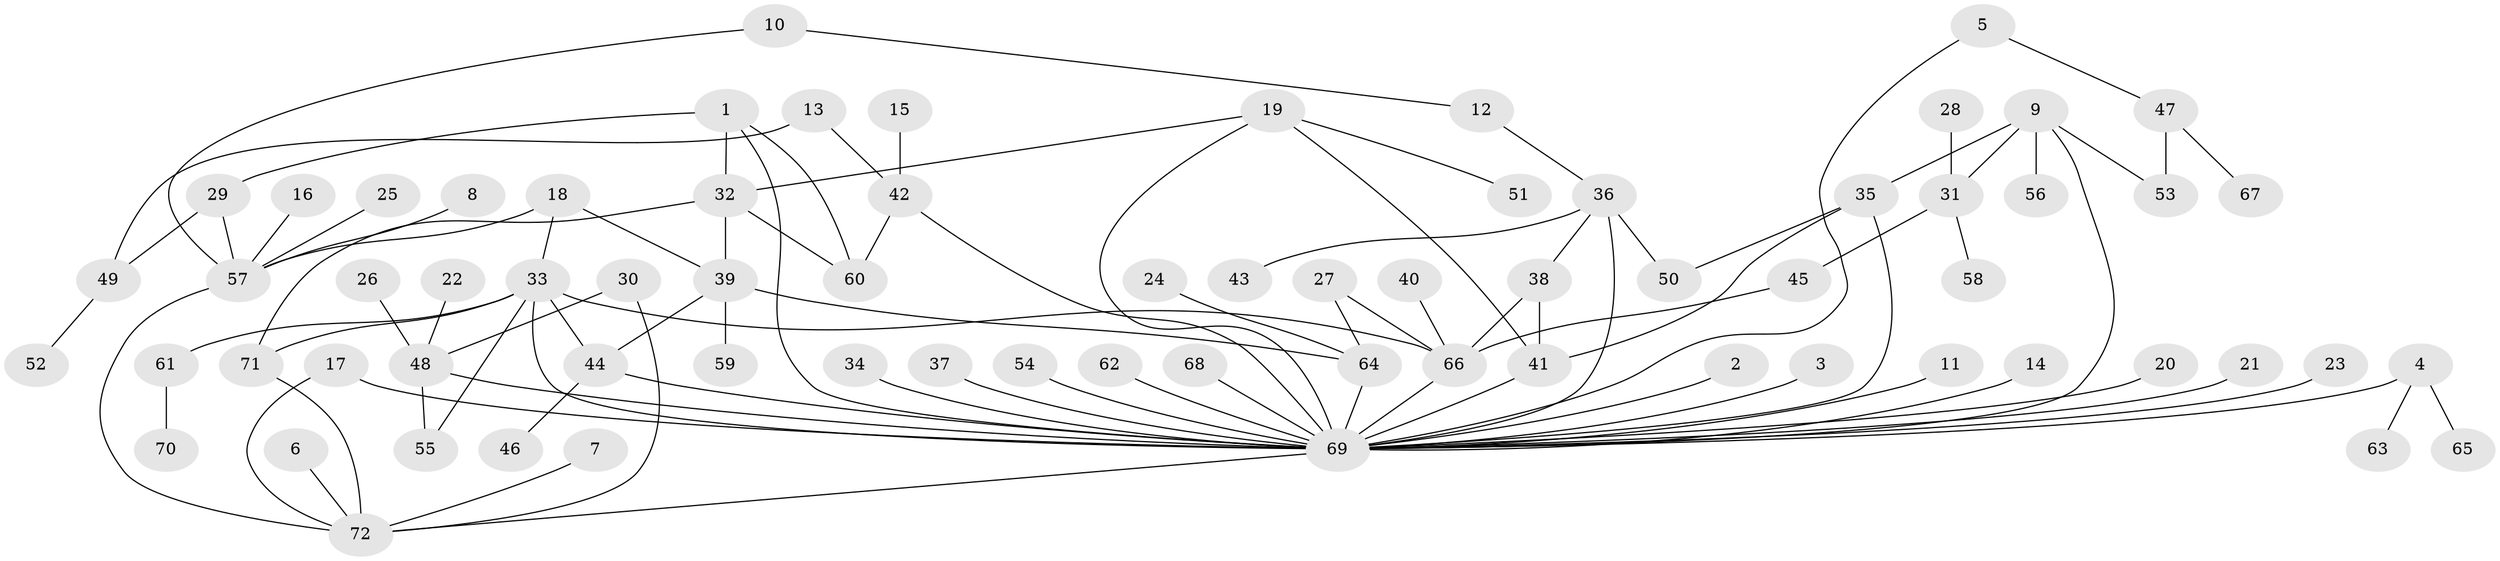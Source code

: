 // original degree distribution, {9: 0.013888888888888888, 32: 0.006944444444444444, 6: 0.041666666666666664, 4: 0.027777777777777776, 5: 0.04861111111111111, 1: 0.5208333333333334, 7: 0.006944444444444444, 3: 0.13194444444444445, 2: 0.1875, 8: 0.013888888888888888}
// Generated by graph-tools (version 1.1) at 2025/36/03/04/25 23:36:57]
// undirected, 72 vertices, 97 edges
graph export_dot {
  node [color=gray90,style=filled];
  1;
  2;
  3;
  4;
  5;
  6;
  7;
  8;
  9;
  10;
  11;
  12;
  13;
  14;
  15;
  16;
  17;
  18;
  19;
  20;
  21;
  22;
  23;
  24;
  25;
  26;
  27;
  28;
  29;
  30;
  31;
  32;
  33;
  34;
  35;
  36;
  37;
  38;
  39;
  40;
  41;
  42;
  43;
  44;
  45;
  46;
  47;
  48;
  49;
  50;
  51;
  52;
  53;
  54;
  55;
  56;
  57;
  58;
  59;
  60;
  61;
  62;
  63;
  64;
  65;
  66;
  67;
  68;
  69;
  70;
  71;
  72;
  1 -- 29 [weight=1.0];
  1 -- 32 [weight=1.0];
  1 -- 60 [weight=1.0];
  1 -- 69 [weight=1.0];
  2 -- 69 [weight=1.0];
  3 -- 69 [weight=1.0];
  4 -- 63 [weight=1.0];
  4 -- 65 [weight=1.0];
  4 -- 69 [weight=1.0];
  5 -- 47 [weight=1.0];
  5 -- 69 [weight=1.0];
  6 -- 72 [weight=1.0];
  7 -- 72 [weight=1.0];
  8 -- 57 [weight=1.0];
  9 -- 31 [weight=1.0];
  9 -- 35 [weight=1.0];
  9 -- 53 [weight=1.0];
  9 -- 56 [weight=1.0];
  9 -- 69 [weight=1.0];
  10 -- 12 [weight=1.0];
  10 -- 57 [weight=1.0];
  11 -- 69 [weight=1.0];
  12 -- 36 [weight=1.0];
  13 -- 42 [weight=1.0];
  13 -- 49 [weight=1.0];
  14 -- 69 [weight=1.0];
  15 -- 42 [weight=1.0];
  16 -- 57 [weight=1.0];
  17 -- 69 [weight=1.0];
  17 -- 72 [weight=1.0];
  18 -- 33 [weight=1.0];
  18 -- 39 [weight=1.0];
  18 -- 57 [weight=1.0];
  19 -- 32 [weight=1.0];
  19 -- 41 [weight=1.0];
  19 -- 51 [weight=1.0];
  19 -- 69 [weight=1.0];
  20 -- 69 [weight=1.0];
  21 -- 69 [weight=1.0];
  22 -- 48 [weight=1.0];
  23 -- 69 [weight=1.0];
  24 -- 64 [weight=1.0];
  25 -- 57 [weight=1.0];
  26 -- 48 [weight=1.0];
  27 -- 64 [weight=1.0];
  27 -- 66 [weight=1.0];
  28 -- 31 [weight=1.0];
  29 -- 49 [weight=1.0];
  29 -- 57 [weight=1.0];
  30 -- 48 [weight=1.0];
  30 -- 72 [weight=1.0];
  31 -- 45 [weight=1.0];
  31 -- 58 [weight=1.0];
  32 -- 39 [weight=1.0];
  32 -- 60 [weight=1.0];
  32 -- 71 [weight=1.0];
  33 -- 44 [weight=1.0];
  33 -- 55 [weight=1.0];
  33 -- 61 [weight=1.0];
  33 -- 66 [weight=1.0];
  33 -- 69 [weight=1.0];
  33 -- 71 [weight=1.0];
  34 -- 69 [weight=1.0];
  35 -- 41 [weight=1.0];
  35 -- 50 [weight=1.0];
  35 -- 69 [weight=1.0];
  36 -- 38 [weight=1.0];
  36 -- 43 [weight=1.0];
  36 -- 50 [weight=1.0];
  36 -- 69 [weight=1.0];
  37 -- 69 [weight=1.0];
  38 -- 41 [weight=1.0];
  38 -- 66 [weight=1.0];
  39 -- 44 [weight=1.0];
  39 -- 59 [weight=1.0];
  39 -- 64 [weight=1.0];
  40 -- 66 [weight=1.0];
  41 -- 69 [weight=1.0];
  42 -- 60 [weight=1.0];
  42 -- 69 [weight=1.0];
  44 -- 46 [weight=1.0];
  44 -- 69 [weight=1.0];
  45 -- 66 [weight=1.0];
  47 -- 53 [weight=1.0];
  47 -- 67 [weight=1.0];
  48 -- 55 [weight=1.0];
  48 -- 69 [weight=3.0];
  49 -- 52 [weight=1.0];
  54 -- 69 [weight=1.0];
  57 -- 72 [weight=1.0];
  61 -- 70 [weight=1.0];
  62 -- 69 [weight=1.0];
  64 -- 69 [weight=1.0];
  66 -- 69 [weight=1.0];
  68 -- 69 [weight=1.0];
  69 -- 72 [weight=1.0];
  71 -- 72 [weight=1.0];
}

